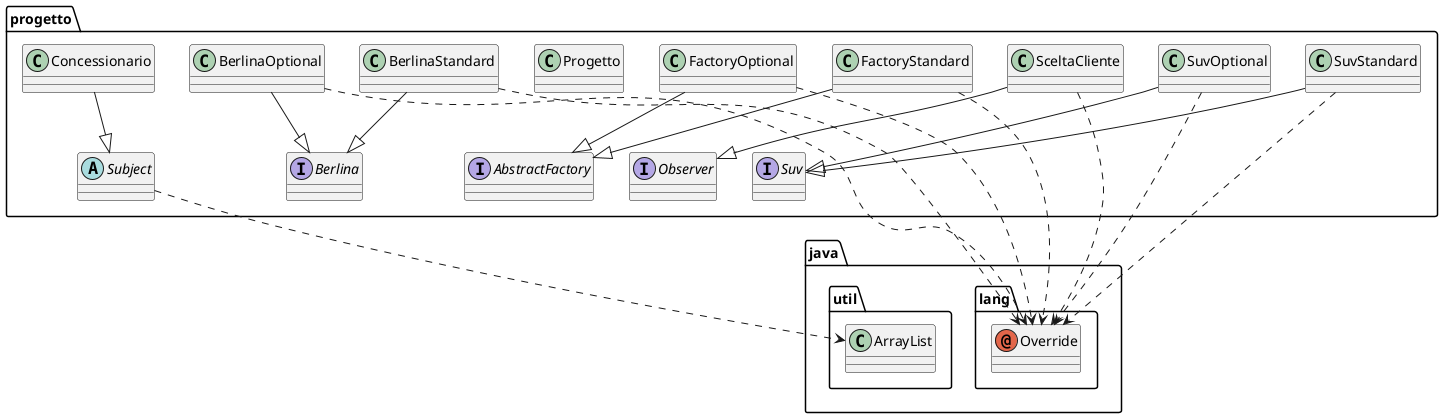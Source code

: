 @startuml
abstract class progetto.Subject
annotation java.lang.Override
class java.util.ArrayList
class progetto.BerlinaOptional
class progetto.BerlinaStandard
class progetto.Concessionario
class progetto.FactoryOptional
class progetto.FactoryStandard
class progetto.Progetto
class progetto.SceltaCliente
class progetto.SuvOptional
class progetto.SuvStandard
interface progetto.AbstractFactory
interface progetto.Berlina
interface progetto.Observer
interface progetto.Suv
progetto.Subject ..> java.util.ArrayList
progetto.BerlinaOptional ..> java.lang.Override
progetto.BerlinaOptional --|> progetto.Berlina
progetto.BerlinaStandard ..> java.lang.Override
progetto.BerlinaStandard --|> progetto.Berlina
progetto.Concessionario --|> progetto.Subject
progetto.FactoryOptional ..> java.lang.Override
progetto.FactoryOptional --|> progetto.AbstractFactory
progetto.FactoryStandard ..> java.lang.Override
progetto.FactoryStandard --|> progetto.AbstractFactory
progetto.SceltaCliente ..> java.lang.Override
progetto.SceltaCliente --|> progetto.Observer
progetto.SuvOptional ..> java.lang.Override
progetto.SuvOptional --|> progetto.Suv
progetto.SuvStandard ..> java.lang.Override
progetto.SuvStandard --|> progetto.Suv
@enduml